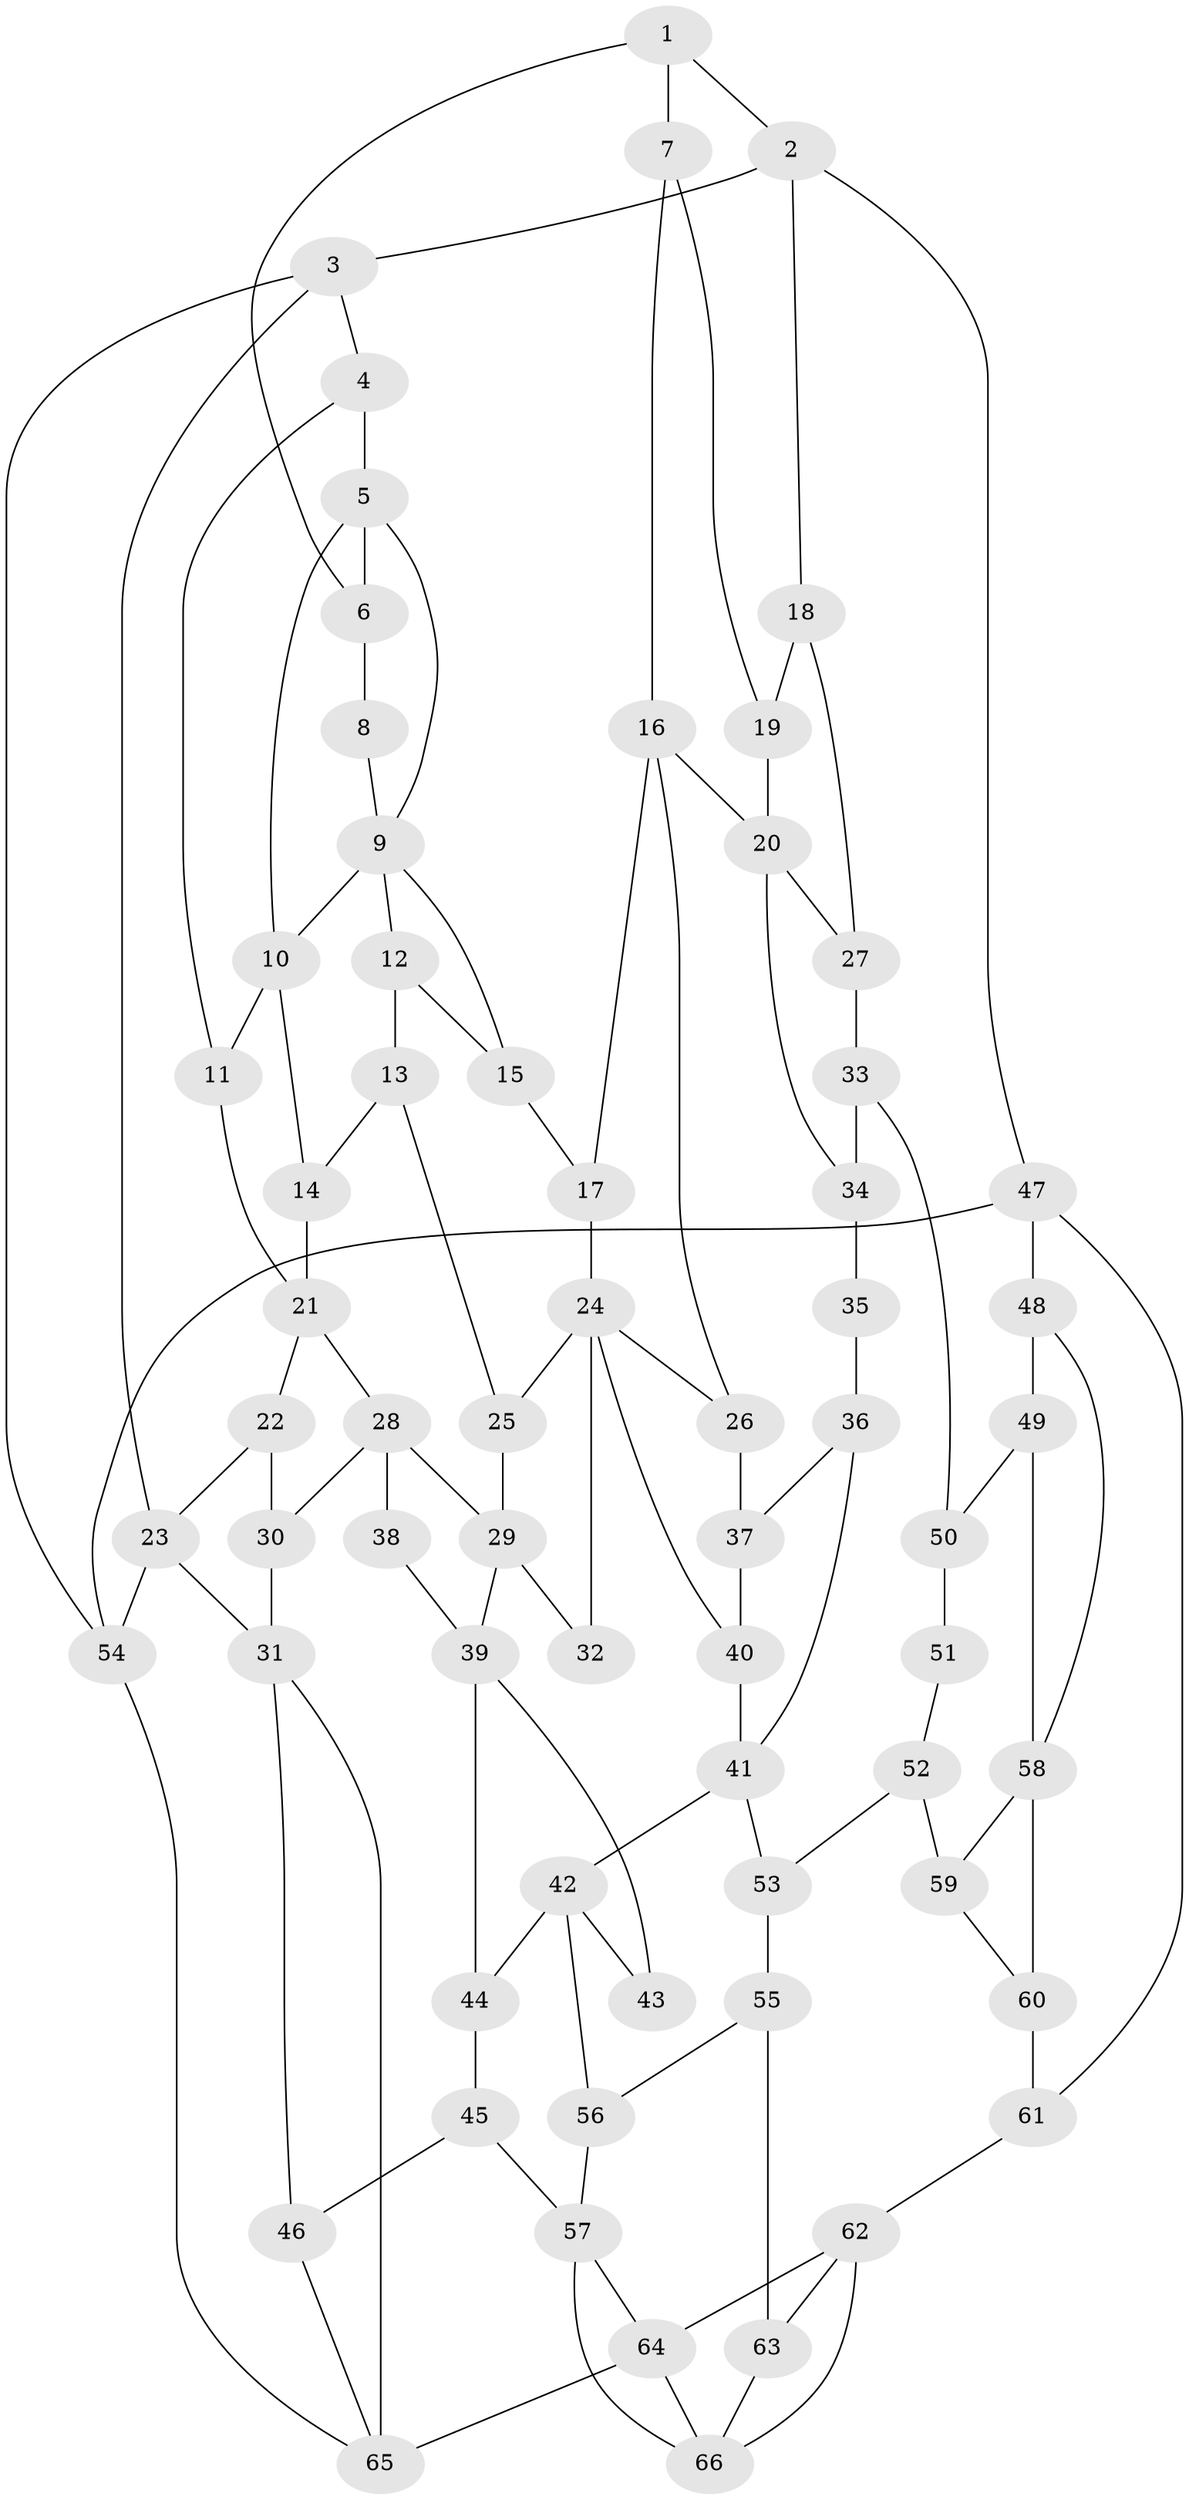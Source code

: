 // original degree distribution, {3: 0.015151515151515152, 4: 0.26515151515151514, 6: 0.25, 5: 0.4696969696969697}
// Generated by graph-tools (version 1.1) at 2025/38/03/09/25 02:38:32]
// undirected, 66 vertices, 109 edges
graph export_dot {
graph [start="1"]
  node [color=gray90,style=filled];
  1;
  2;
  3;
  4;
  5;
  6;
  7;
  8;
  9;
  10;
  11;
  12;
  13;
  14;
  15;
  16;
  17;
  18;
  19;
  20;
  21;
  22;
  23;
  24;
  25;
  26;
  27;
  28;
  29;
  30;
  31;
  32;
  33;
  34;
  35;
  36;
  37;
  38;
  39;
  40;
  41;
  42;
  43;
  44;
  45;
  46;
  47;
  48;
  49;
  50;
  51;
  52;
  53;
  54;
  55;
  56;
  57;
  58;
  59;
  60;
  61;
  62;
  63;
  64;
  65;
  66;
  1 -- 2 [weight=1.0];
  1 -- 6 [weight=1.0];
  1 -- 7 [weight=2.0];
  2 -- 3 [weight=1.0];
  2 -- 18 [weight=1.0];
  2 -- 47 [weight=1.0];
  3 -- 4 [weight=1.0];
  3 -- 23 [weight=1.0];
  3 -- 54 [weight=1.0];
  4 -- 5 [weight=1.0];
  4 -- 11 [weight=1.0];
  5 -- 6 [weight=1.0];
  5 -- 9 [weight=1.0];
  5 -- 10 [weight=1.0];
  6 -- 8 [weight=1.0];
  7 -- 16 [weight=1.0];
  7 -- 19 [weight=1.0];
  8 -- 9 [weight=2.0];
  9 -- 10 [weight=1.0];
  9 -- 12 [weight=1.0];
  9 -- 15 [weight=1.0];
  10 -- 11 [weight=2.0];
  10 -- 14 [weight=1.0];
  11 -- 21 [weight=1.0];
  12 -- 13 [weight=1.0];
  12 -- 15 [weight=1.0];
  13 -- 14 [weight=1.0];
  13 -- 25 [weight=1.0];
  14 -- 21 [weight=1.0];
  15 -- 17 [weight=1.0];
  16 -- 17 [weight=1.0];
  16 -- 20 [weight=2.0];
  16 -- 26 [weight=1.0];
  17 -- 24 [weight=1.0];
  18 -- 19 [weight=1.0];
  18 -- 27 [weight=1.0];
  19 -- 20 [weight=2.0];
  20 -- 27 [weight=1.0];
  20 -- 34 [weight=1.0];
  21 -- 22 [weight=2.0];
  21 -- 28 [weight=2.0];
  22 -- 23 [weight=1.0];
  22 -- 30 [weight=1.0];
  23 -- 31 [weight=2.0];
  23 -- 54 [weight=1.0];
  24 -- 25 [weight=1.0];
  24 -- 26 [weight=1.0];
  24 -- 32 [weight=2.0];
  24 -- 40 [weight=1.0];
  25 -- 29 [weight=1.0];
  26 -- 37 [weight=1.0];
  27 -- 33 [weight=2.0];
  28 -- 29 [weight=1.0];
  28 -- 30 [weight=1.0];
  28 -- 38 [weight=1.0];
  29 -- 32 [weight=1.0];
  29 -- 39 [weight=2.0];
  30 -- 31 [weight=2.0];
  31 -- 46 [weight=1.0];
  31 -- 65 [weight=1.0];
  33 -- 34 [weight=2.0];
  33 -- 50 [weight=2.0];
  34 -- 35 [weight=2.0];
  35 -- 36 [weight=1.0];
  36 -- 37 [weight=1.0];
  36 -- 41 [weight=1.0];
  37 -- 40 [weight=1.0];
  38 -- 39 [weight=2.0];
  39 -- 43 [weight=1.0];
  39 -- 44 [weight=1.0];
  40 -- 41 [weight=1.0];
  41 -- 42 [weight=2.0];
  41 -- 53 [weight=1.0];
  42 -- 43 [weight=2.0];
  42 -- 44 [weight=1.0];
  42 -- 56 [weight=1.0];
  44 -- 45 [weight=1.0];
  45 -- 46 [weight=1.0];
  45 -- 57 [weight=1.0];
  46 -- 65 [weight=1.0];
  47 -- 48 [weight=1.0];
  47 -- 54 [weight=1.0];
  47 -- 61 [weight=1.0];
  48 -- 49 [weight=1.0];
  48 -- 58 [weight=1.0];
  49 -- 50 [weight=2.0];
  49 -- 58 [weight=1.0];
  50 -- 51 [weight=2.0];
  51 -- 52 [weight=1.0];
  52 -- 53 [weight=1.0];
  52 -- 59 [weight=1.0];
  53 -- 55 [weight=1.0];
  54 -- 65 [weight=1.0];
  55 -- 56 [weight=1.0];
  55 -- 63 [weight=1.0];
  56 -- 57 [weight=1.0];
  57 -- 64 [weight=1.0];
  57 -- 66 [weight=1.0];
  58 -- 59 [weight=1.0];
  58 -- 60 [weight=3.0];
  59 -- 60 [weight=1.0];
  60 -- 61 [weight=2.0];
  61 -- 62 [weight=2.0];
  62 -- 63 [weight=1.0];
  62 -- 64 [weight=1.0];
  62 -- 66 [weight=2.0];
  63 -- 66 [weight=1.0];
  64 -- 65 [weight=2.0];
  64 -- 66 [weight=2.0];
}
